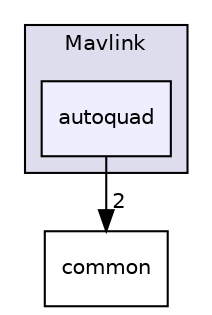 digraph "Mavlink/autoquad" {
  compound=true
  node [ fontsize="10", fontname="Helvetica"];
  edge [ labelfontsize="10", labelfontname="Helvetica"];
  subgraph clusterdir_c1a4da077515c6906d4cf31a479036ae {
    graph [ bgcolor="#ddddee", pencolor="black", label="Mavlink" fontname="Helvetica", fontsize="10", URL="dir_c1a4da077515c6906d4cf31a479036ae.html"]
  dir_006c5adde132422c936285061c441fd6 [shape=box, label="autoquad", style="filled", fillcolor="#eeeeff", pencolor="black", URL="dir_006c5adde132422c936285061c441fd6.html"];
  }
  dir_4c057851c48f94592cfeafad14b1565d [shape=box label="common" URL="dir_4c057851c48f94592cfeafad14b1565d.html"];
  dir_006c5adde132422c936285061c441fd6->dir_4c057851c48f94592cfeafad14b1565d [headlabel="2", labeldistance=1.5 headhref="dir_000003_000004.html"];
}

